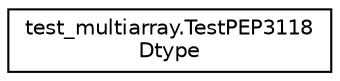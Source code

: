 digraph "Graphical Class Hierarchy"
{
 // LATEX_PDF_SIZE
  edge [fontname="Helvetica",fontsize="10",labelfontname="Helvetica",labelfontsize="10"];
  node [fontname="Helvetica",fontsize="10",shape=record];
  rankdir="LR";
  Node0 [label="test_multiarray.TestPEP3118\lDtype",height=0.2,width=0.4,color="black", fillcolor="white", style="filled",URL="$classtest__multiarray_1_1TestPEP3118Dtype.html",tooltip=" "];
}
